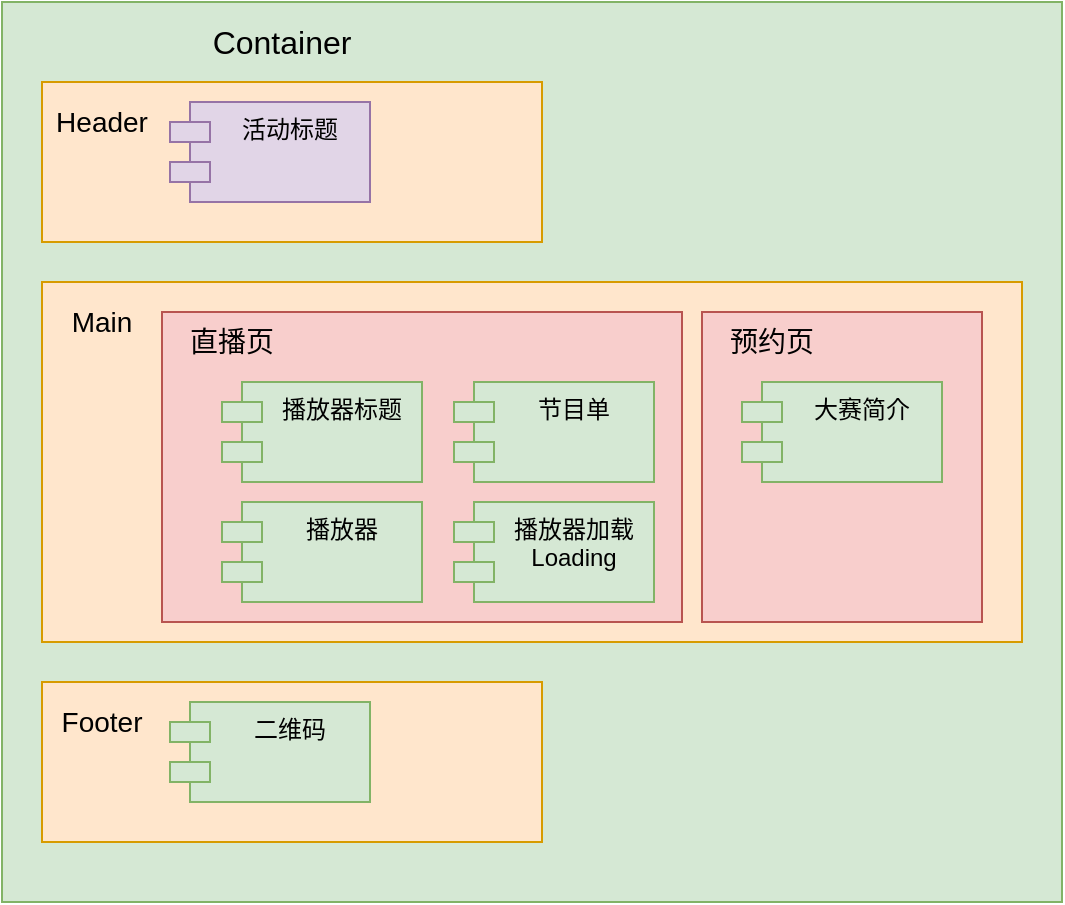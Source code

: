 <mxfile version="14.1.2" type="github">
  <diagram id="fKl9AvlSu3H5pvbopE0L" name="Page-1">
    <mxGraphModel dx="1022" dy="631" grid="1" gridSize="10" guides="1" tooltips="1" connect="1" arrows="1" fold="1" page="1" pageScale="1" pageWidth="827" pageHeight="1169" math="0" shadow="0">
      <root>
        <mxCell id="0" />
        <mxCell id="1" parent="0" />
        <mxCell id="JMi9gb69IU8YjRRGoeDc-2" value="" style="html=1;fillColor=#d5e8d4;strokeColor=#82b366;" vertex="1" parent="1">
          <mxGeometry x="230" y="150" width="530" height="450" as="geometry" />
        </mxCell>
        <mxCell id="JMi9gb69IU8YjRRGoeDc-7" value="" style="rounded=0;whiteSpace=wrap;html=1;fillColor=#ffe6cc;strokeColor=#d79b00;" vertex="1" parent="1">
          <mxGeometry x="250" y="290" width="490" height="180" as="geometry" />
        </mxCell>
        <mxCell id="JMi9gb69IU8YjRRGoeDc-13" value="" style="rounded=0;whiteSpace=wrap;html=1;fillColor=#f8cecc;strokeColor=#b85450;" vertex="1" parent="1">
          <mxGeometry x="310" y="305" width="260" height="155" as="geometry" />
        </mxCell>
        <mxCell id="JMi9gb69IU8YjRRGoeDc-4" value="" style="rounded=0;whiteSpace=wrap;html=1;fillColor=#ffe6cc;strokeColor=#d79b00;" vertex="1" parent="1">
          <mxGeometry x="250" y="190" width="250" height="80" as="geometry" />
        </mxCell>
        <mxCell id="JMi9gb69IU8YjRRGoeDc-1" value="活动标题" style="shape=module;align=left;spacingLeft=20;align=center;verticalAlign=top;fillColor=#e1d5e7;strokeColor=#9673a6;" vertex="1" parent="1">
          <mxGeometry x="314" y="200" width="100" height="50" as="geometry" />
        </mxCell>
        <mxCell id="JMi9gb69IU8YjRRGoeDc-3" value="&lt;font style=&quot;font-size: 16px&quot;&gt;Container&lt;/font&gt;" style="text;html=1;strokeColor=none;fillColor=none;align=center;verticalAlign=middle;whiteSpace=wrap;rounded=0;" vertex="1" parent="1">
          <mxGeometry x="350" y="160" width="40" height="20" as="geometry" />
        </mxCell>
        <mxCell id="JMi9gb69IU8YjRRGoeDc-5" value="&lt;font style=&quot;font-size: 14px&quot;&gt;Header&lt;/font&gt;" style="text;html=1;strokeColor=none;fillColor=none;align=center;verticalAlign=middle;whiteSpace=wrap;rounded=0;" vertex="1" parent="1">
          <mxGeometry x="260" y="200" width="40" height="20" as="geometry" />
        </mxCell>
        <mxCell id="JMi9gb69IU8YjRRGoeDc-8" value="播放器标题" style="shape=module;align=left;spacingLeft=20;align=center;verticalAlign=top;fillColor=#d5e8d4;strokeColor=#82b366;" vertex="1" parent="1">
          <mxGeometry x="340" y="340" width="100" height="50" as="geometry" />
        </mxCell>
        <mxCell id="JMi9gb69IU8YjRRGoeDc-10" value="&lt;font style=&quot;font-size: 14px&quot;&gt;Main&lt;/font&gt;" style="text;html=1;strokeColor=none;fillColor=none;align=center;verticalAlign=middle;whiteSpace=wrap;rounded=0;" vertex="1" parent="1">
          <mxGeometry x="260" y="300" width="40" height="20" as="geometry" />
        </mxCell>
        <mxCell id="JMi9gb69IU8YjRRGoeDc-11" value="播放器" style="shape=module;align=left;spacingLeft=20;align=center;verticalAlign=top;fillColor=#d5e8d4;strokeColor=#82b366;" vertex="1" parent="1">
          <mxGeometry x="340" y="400" width="100" height="50" as="geometry" />
        </mxCell>
        <mxCell id="JMi9gb69IU8YjRRGoeDc-12" value="节目单" style="shape=module;align=left;spacingLeft=20;align=center;verticalAlign=top;fillColor=#d5e8d4;strokeColor=#82b366;" vertex="1" parent="1">
          <mxGeometry x="456" y="340" width="100" height="50" as="geometry" />
        </mxCell>
        <mxCell id="JMi9gb69IU8YjRRGoeDc-15" value="播放器加载&#xa;Loading" style="shape=module;align=left;spacingLeft=20;align=center;verticalAlign=top;fillColor=#d5e8d4;strokeColor=#82b366;" vertex="1" parent="1">
          <mxGeometry x="456" y="400" width="100" height="50" as="geometry" />
        </mxCell>
        <mxCell id="JMi9gb69IU8YjRRGoeDc-16" value="&lt;span style=&quot;font-size: 14px&quot;&gt;直播页&lt;/span&gt;" style="text;html=1;strokeColor=none;fillColor=none;align=center;verticalAlign=middle;whiteSpace=wrap;rounded=0;" vertex="1" parent="1">
          <mxGeometry x="320" y="310" width="50" height="20" as="geometry" />
        </mxCell>
        <mxCell id="JMi9gb69IU8YjRRGoeDc-17" value="" style="rounded=0;whiteSpace=wrap;html=1;fillColor=#f8cecc;strokeColor=#b85450;" vertex="1" parent="1">
          <mxGeometry x="580" y="305" width="140" height="155" as="geometry" />
        </mxCell>
        <mxCell id="JMi9gb69IU8YjRRGoeDc-18" value="&lt;span style=&quot;font-size: 14px&quot;&gt;预约页&lt;/span&gt;" style="text;html=1;strokeColor=none;fillColor=none;align=center;verticalAlign=middle;whiteSpace=wrap;rounded=0;" vertex="1" parent="1">
          <mxGeometry x="590" y="310" width="50" height="20" as="geometry" />
        </mxCell>
        <mxCell id="JMi9gb69IU8YjRRGoeDc-19" value="大赛简介" style="shape=module;align=left;spacingLeft=20;align=center;verticalAlign=top;fillColor=#d5e8d4;strokeColor=#82b366;" vertex="1" parent="1">
          <mxGeometry x="600" y="340" width="100" height="50" as="geometry" />
        </mxCell>
        <mxCell id="JMi9gb69IU8YjRRGoeDc-22" value="" style="rounded=0;whiteSpace=wrap;html=1;fillColor=#ffe6cc;strokeColor=#d79b00;" vertex="1" parent="1">
          <mxGeometry x="250" y="490" width="250" height="80" as="geometry" />
        </mxCell>
        <mxCell id="JMi9gb69IU8YjRRGoeDc-23" value="二维码" style="shape=module;align=left;spacingLeft=20;align=center;verticalAlign=top;fillColor=#d5e8d4;strokeColor=#82b366;" vertex="1" parent="1">
          <mxGeometry x="314" y="500" width="100" height="50" as="geometry" />
        </mxCell>
        <mxCell id="JMi9gb69IU8YjRRGoeDc-24" value="&lt;span style=&quot;font-size: 14px&quot;&gt;Footer&lt;/span&gt;" style="text;html=1;strokeColor=none;fillColor=none;align=center;verticalAlign=middle;whiteSpace=wrap;rounded=0;" vertex="1" parent="1">
          <mxGeometry x="260" y="500" width="40" height="20" as="geometry" />
        </mxCell>
      </root>
    </mxGraphModel>
  </diagram>
</mxfile>
